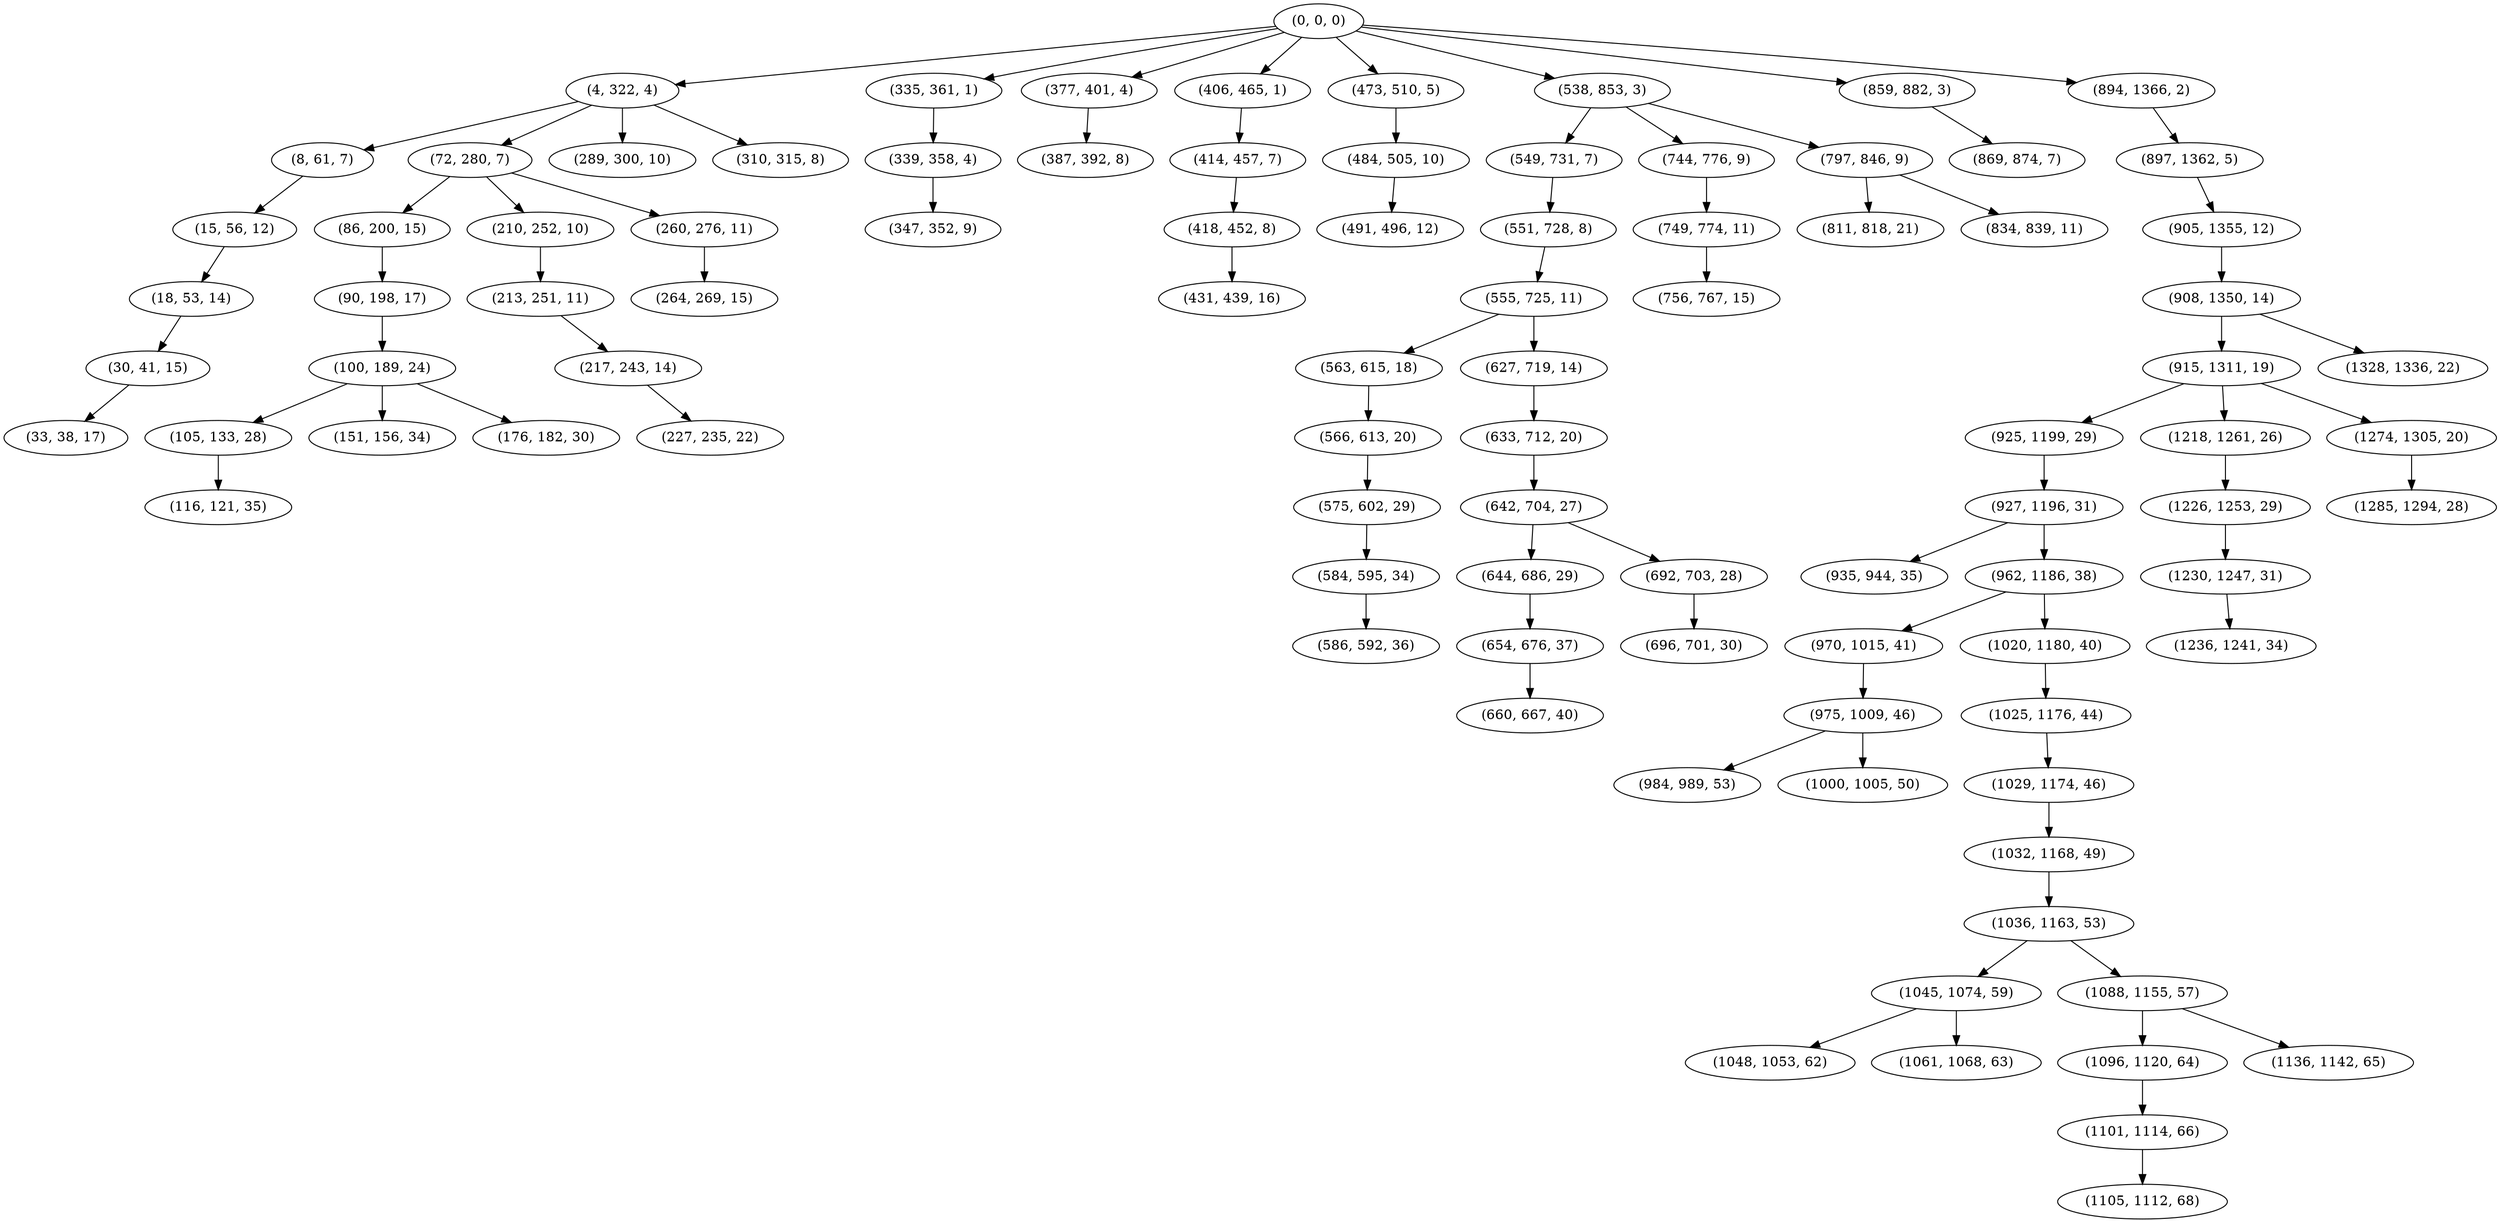 digraph tree {
    "(0, 0, 0)";
    "(4, 322, 4)";
    "(8, 61, 7)";
    "(15, 56, 12)";
    "(18, 53, 14)";
    "(30, 41, 15)";
    "(33, 38, 17)";
    "(72, 280, 7)";
    "(86, 200, 15)";
    "(90, 198, 17)";
    "(100, 189, 24)";
    "(105, 133, 28)";
    "(116, 121, 35)";
    "(151, 156, 34)";
    "(176, 182, 30)";
    "(210, 252, 10)";
    "(213, 251, 11)";
    "(217, 243, 14)";
    "(227, 235, 22)";
    "(260, 276, 11)";
    "(264, 269, 15)";
    "(289, 300, 10)";
    "(310, 315, 8)";
    "(335, 361, 1)";
    "(339, 358, 4)";
    "(347, 352, 9)";
    "(377, 401, 4)";
    "(387, 392, 8)";
    "(406, 465, 1)";
    "(414, 457, 7)";
    "(418, 452, 8)";
    "(431, 439, 16)";
    "(473, 510, 5)";
    "(484, 505, 10)";
    "(491, 496, 12)";
    "(538, 853, 3)";
    "(549, 731, 7)";
    "(551, 728, 8)";
    "(555, 725, 11)";
    "(563, 615, 18)";
    "(566, 613, 20)";
    "(575, 602, 29)";
    "(584, 595, 34)";
    "(586, 592, 36)";
    "(627, 719, 14)";
    "(633, 712, 20)";
    "(642, 704, 27)";
    "(644, 686, 29)";
    "(654, 676, 37)";
    "(660, 667, 40)";
    "(692, 703, 28)";
    "(696, 701, 30)";
    "(744, 776, 9)";
    "(749, 774, 11)";
    "(756, 767, 15)";
    "(797, 846, 9)";
    "(811, 818, 21)";
    "(834, 839, 11)";
    "(859, 882, 3)";
    "(869, 874, 7)";
    "(894, 1366, 2)";
    "(897, 1362, 5)";
    "(905, 1355, 12)";
    "(908, 1350, 14)";
    "(915, 1311, 19)";
    "(925, 1199, 29)";
    "(927, 1196, 31)";
    "(935, 944, 35)";
    "(962, 1186, 38)";
    "(970, 1015, 41)";
    "(975, 1009, 46)";
    "(984, 989, 53)";
    "(1000, 1005, 50)";
    "(1020, 1180, 40)";
    "(1025, 1176, 44)";
    "(1029, 1174, 46)";
    "(1032, 1168, 49)";
    "(1036, 1163, 53)";
    "(1045, 1074, 59)";
    "(1048, 1053, 62)";
    "(1061, 1068, 63)";
    "(1088, 1155, 57)";
    "(1096, 1120, 64)";
    "(1101, 1114, 66)";
    "(1105, 1112, 68)";
    "(1136, 1142, 65)";
    "(1218, 1261, 26)";
    "(1226, 1253, 29)";
    "(1230, 1247, 31)";
    "(1236, 1241, 34)";
    "(1274, 1305, 20)";
    "(1285, 1294, 28)";
    "(1328, 1336, 22)";
    "(0, 0, 0)" -> "(4, 322, 4)";
    "(0, 0, 0)" -> "(335, 361, 1)";
    "(0, 0, 0)" -> "(377, 401, 4)";
    "(0, 0, 0)" -> "(406, 465, 1)";
    "(0, 0, 0)" -> "(473, 510, 5)";
    "(0, 0, 0)" -> "(538, 853, 3)";
    "(0, 0, 0)" -> "(859, 882, 3)";
    "(0, 0, 0)" -> "(894, 1366, 2)";
    "(4, 322, 4)" -> "(8, 61, 7)";
    "(4, 322, 4)" -> "(72, 280, 7)";
    "(4, 322, 4)" -> "(289, 300, 10)";
    "(4, 322, 4)" -> "(310, 315, 8)";
    "(8, 61, 7)" -> "(15, 56, 12)";
    "(15, 56, 12)" -> "(18, 53, 14)";
    "(18, 53, 14)" -> "(30, 41, 15)";
    "(30, 41, 15)" -> "(33, 38, 17)";
    "(72, 280, 7)" -> "(86, 200, 15)";
    "(72, 280, 7)" -> "(210, 252, 10)";
    "(72, 280, 7)" -> "(260, 276, 11)";
    "(86, 200, 15)" -> "(90, 198, 17)";
    "(90, 198, 17)" -> "(100, 189, 24)";
    "(100, 189, 24)" -> "(105, 133, 28)";
    "(100, 189, 24)" -> "(151, 156, 34)";
    "(100, 189, 24)" -> "(176, 182, 30)";
    "(105, 133, 28)" -> "(116, 121, 35)";
    "(210, 252, 10)" -> "(213, 251, 11)";
    "(213, 251, 11)" -> "(217, 243, 14)";
    "(217, 243, 14)" -> "(227, 235, 22)";
    "(260, 276, 11)" -> "(264, 269, 15)";
    "(335, 361, 1)" -> "(339, 358, 4)";
    "(339, 358, 4)" -> "(347, 352, 9)";
    "(377, 401, 4)" -> "(387, 392, 8)";
    "(406, 465, 1)" -> "(414, 457, 7)";
    "(414, 457, 7)" -> "(418, 452, 8)";
    "(418, 452, 8)" -> "(431, 439, 16)";
    "(473, 510, 5)" -> "(484, 505, 10)";
    "(484, 505, 10)" -> "(491, 496, 12)";
    "(538, 853, 3)" -> "(549, 731, 7)";
    "(538, 853, 3)" -> "(744, 776, 9)";
    "(538, 853, 3)" -> "(797, 846, 9)";
    "(549, 731, 7)" -> "(551, 728, 8)";
    "(551, 728, 8)" -> "(555, 725, 11)";
    "(555, 725, 11)" -> "(563, 615, 18)";
    "(555, 725, 11)" -> "(627, 719, 14)";
    "(563, 615, 18)" -> "(566, 613, 20)";
    "(566, 613, 20)" -> "(575, 602, 29)";
    "(575, 602, 29)" -> "(584, 595, 34)";
    "(584, 595, 34)" -> "(586, 592, 36)";
    "(627, 719, 14)" -> "(633, 712, 20)";
    "(633, 712, 20)" -> "(642, 704, 27)";
    "(642, 704, 27)" -> "(644, 686, 29)";
    "(642, 704, 27)" -> "(692, 703, 28)";
    "(644, 686, 29)" -> "(654, 676, 37)";
    "(654, 676, 37)" -> "(660, 667, 40)";
    "(692, 703, 28)" -> "(696, 701, 30)";
    "(744, 776, 9)" -> "(749, 774, 11)";
    "(749, 774, 11)" -> "(756, 767, 15)";
    "(797, 846, 9)" -> "(811, 818, 21)";
    "(797, 846, 9)" -> "(834, 839, 11)";
    "(859, 882, 3)" -> "(869, 874, 7)";
    "(894, 1366, 2)" -> "(897, 1362, 5)";
    "(897, 1362, 5)" -> "(905, 1355, 12)";
    "(905, 1355, 12)" -> "(908, 1350, 14)";
    "(908, 1350, 14)" -> "(915, 1311, 19)";
    "(908, 1350, 14)" -> "(1328, 1336, 22)";
    "(915, 1311, 19)" -> "(925, 1199, 29)";
    "(915, 1311, 19)" -> "(1218, 1261, 26)";
    "(915, 1311, 19)" -> "(1274, 1305, 20)";
    "(925, 1199, 29)" -> "(927, 1196, 31)";
    "(927, 1196, 31)" -> "(935, 944, 35)";
    "(927, 1196, 31)" -> "(962, 1186, 38)";
    "(962, 1186, 38)" -> "(970, 1015, 41)";
    "(962, 1186, 38)" -> "(1020, 1180, 40)";
    "(970, 1015, 41)" -> "(975, 1009, 46)";
    "(975, 1009, 46)" -> "(984, 989, 53)";
    "(975, 1009, 46)" -> "(1000, 1005, 50)";
    "(1020, 1180, 40)" -> "(1025, 1176, 44)";
    "(1025, 1176, 44)" -> "(1029, 1174, 46)";
    "(1029, 1174, 46)" -> "(1032, 1168, 49)";
    "(1032, 1168, 49)" -> "(1036, 1163, 53)";
    "(1036, 1163, 53)" -> "(1045, 1074, 59)";
    "(1036, 1163, 53)" -> "(1088, 1155, 57)";
    "(1045, 1074, 59)" -> "(1048, 1053, 62)";
    "(1045, 1074, 59)" -> "(1061, 1068, 63)";
    "(1088, 1155, 57)" -> "(1096, 1120, 64)";
    "(1088, 1155, 57)" -> "(1136, 1142, 65)";
    "(1096, 1120, 64)" -> "(1101, 1114, 66)";
    "(1101, 1114, 66)" -> "(1105, 1112, 68)";
    "(1218, 1261, 26)" -> "(1226, 1253, 29)";
    "(1226, 1253, 29)" -> "(1230, 1247, 31)";
    "(1230, 1247, 31)" -> "(1236, 1241, 34)";
    "(1274, 1305, 20)" -> "(1285, 1294, 28)";
}
